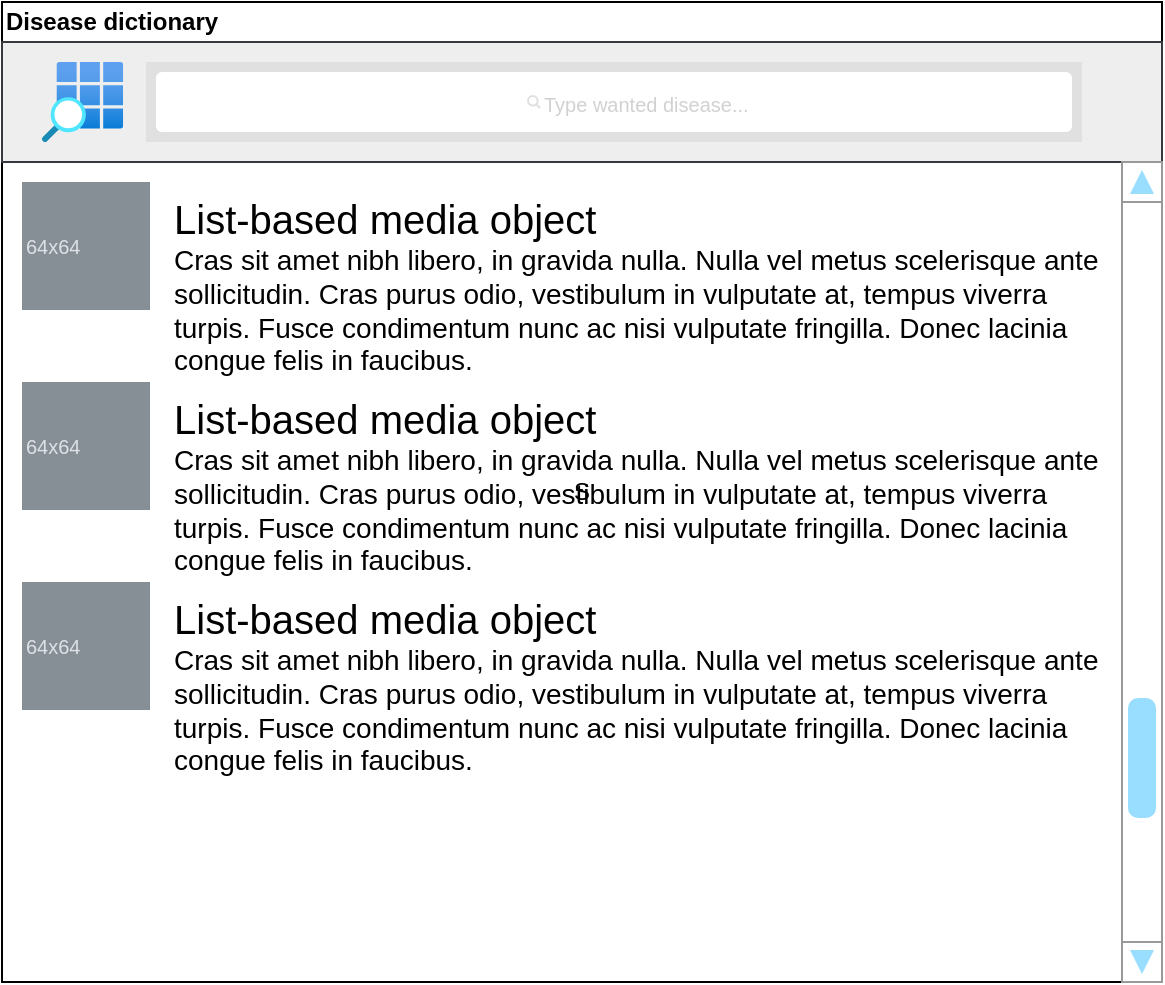 <mxfile version="15.4.0" type="device"><diagram id="yvxCNBN5LHki2LXcgPZC" name="Sida-1"><mxGraphModel dx="1097" dy="689" grid="1" gridSize="10" guides="1" tooltips="1" connect="1" arrows="1" fold="1" page="1" pageScale="1" pageWidth="827" pageHeight="1169" math="0" shadow="0"><root><mxCell id="0"/><mxCell id="1" parent="0"/><mxCell id="dklXdMj8DcUtlldYZEY4-1" value="S" style="rounded=0;whiteSpace=wrap;html=1;" vertex="1" parent="1"><mxGeometry x="160" y="40" width="580" height="490" as="geometry"/></mxCell><mxCell id="dklXdMj8DcUtlldYZEY4-2" value="" style="rounded=0;whiteSpace=wrap;html=1;fillColor=#eeeeee;strokeColor=#36393d;" vertex="1" parent="1"><mxGeometry x="160" y="60" width="580" height="60" as="geometry"/></mxCell><mxCell id="dklXdMj8DcUtlldYZEY4-3" value="Disease dictionary" style="text;html=1;strokeColor=none;fillColor=none;align=left;verticalAlign=middle;whiteSpace=wrap;rounded=0;fontStyle=1" vertex="1" parent="1"><mxGeometry x="160" y="40" width="110" height="20" as="geometry"/></mxCell><mxCell id="dklXdMj8DcUtlldYZEY4-4" value="" style="shape=rect;fillColor=#e0e0e0;strokeColor=none;align=left;" vertex="1" parent="1"><mxGeometry x="232" y="70" width="468" height="40" as="geometry"/></mxCell><mxCell id="dklXdMj8DcUtlldYZEY4-5" value="" style="html=1;strokeWidth=1;shadow=0;dashed=0;shape=mxgraph.ios7ui.marginRect;rx=3;ry=3;rectMargin=5;strokeColor=none;align=left;" vertex="1" parent="dklXdMj8DcUtlldYZEY4-4"><mxGeometry width="468" height="40" as="geometry"/></mxCell><mxCell id="dklXdMj8DcUtlldYZEY4-6" value="Type wanted disease..." style="shape=mxgraph.ios7.icons.looking_glass;strokeColor=#e0e0e0;fillColor=none;fontColor=#D1D1D1;labelPosition=right;verticalLabelPosition=middle;align=left;verticalAlign=middle;fontSize=10;fontStyle=0;spacingTop=2;sketch=0;" vertex="1" parent="dklXdMj8DcUtlldYZEY4-4"><mxGeometry x="0.5" y="0.5" width="6" height="6" relative="1" as="geometry"><mxPoint x="-43" y="-3" as="offset"/></mxGeometry></mxCell><mxCell id="dklXdMj8DcUtlldYZEY4-11" value="64x64" style="strokeColor=none;html=1;whiteSpace=wrap;fillColor=#868E96;fontColor=#DEE2E6;fontSize=10;align=left;" vertex="1" parent="1"><mxGeometry x="170" y="130" width="64" height="64" as="geometry"/></mxCell><mxCell id="dklXdMj8DcUtlldYZEY4-12" value="&lt;font style=&quot;font-size: 20px&quot;&gt;List-based media object&lt;/font&gt;&lt;br&gt;Cras sit amet nibh libero, in gravida nulla. Nulla vel metus scelerisque ante sollicitudin. Cras purus odio, vestibulum in vulputate at, tempus viverra turpis. Fusce condimentum nunc ac nisi vulputate fringilla. Donec lacinia congue felis in faucibus." style="strokeColor=none;fillColor=none;fontColor=#000000;perimeter=none;whiteSpace=wrap;resizeWidth=1;align=left;spacing=2;fontSize=14;verticalAlign=top;html=1;" vertex="1" parent="1"><mxGeometry x="244" y="130" width="476" height="90" as="geometry"/></mxCell><mxCell id="dklXdMj8DcUtlldYZEY4-13" value="64x64" style="strokeColor=none;html=1;whiteSpace=wrap;fillColor=#868E96;fontColor=#DEE2E6;fontSize=10;align=left;" vertex="1" parent="1"><mxGeometry x="170" y="230" width="64" height="64" as="geometry"/></mxCell><mxCell id="dklXdMj8DcUtlldYZEY4-14" value="&lt;font style=&quot;font-size: 20px&quot;&gt;List-based media object&lt;/font&gt;&lt;br&gt;Cras sit amet nibh libero, in gravida nulla. Nulla vel metus scelerisque ante sollicitudin. Cras purus odio, vestibulum in vulputate at, tempus viverra turpis. Fusce condimentum nunc ac nisi vulputate fringilla. Donec lacinia congue felis in faucibus." style="strokeColor=none;fillColor=none;fontColor=#000000;perimeter=none;whiteSpace=wrap;resizeWidth=1;align=left;spacing=2;fontSize=14;verticalAlign=top;html=1;" vertex="1" parent="1"><mxGeometry x="244" y="230" width="476" height="90" as="geometry"/></mxCell><mxCell id="dklXdMj8DcUtlldYZEY4-15" value="64x64" style="strokeColor=none;html=1;whiteSpace=wrap;fillColor=#868E96;fontColor=#DEE2E6;fontSize=10;align=left;" vertex="1" parent="1"><mxGeometry x="170" y="330" width="64" height="64" as="geometry"/></mxCell><mxCell id="dklXdMj8DcUtlldYZEY4-16" value="&lt;font style=&quot;font-size: 20px&quot;&gt;List-based media object&lt;/font&gt;&lt;br&gt;Cras sit amet nibh libero, in gravida nulla. Nulla vel metus scelerisque ante sollicitudin. Cras purus odio, vestibulum in vulputate at, tempus viverra turpis. Fusce condimentum nunc ac nisi vulputate fringilla. Donec lacinia congue felis in faucibus." style="strokeColor=none;fillColor=none;fontColor=#000000;perimeter=none;whiteSpace=wrap;resizeWidth=1;align=left;spacing=2;fontSize=14;verticalAlign=top;html=1;" vertex="1" parent="1"><mxGeometry x="244" y="330" width="476" height="110" as="geometry"/></mxCell><mxCell id="dklXdMj8DcUtlldYZEY4-39" value="" style="aspect=fixed;html=1;points=[];align=center;image;fontSize=12;image=img/lib/azure2/general/Resource_Group_List.svg;fontColor=#D1D1D1;" vertex="1" parent="1"><mxGeometry x="180" y="70" width="40.6" height="40" as="geometry"/></mxCell><mxCell id="dklXdMj8DcUtlldYZEY4-40" value="" style="verticalLabelPosition=bottom;shadow=0;dashed=0;align=center;html=1;verticalAlign=top;strokeWidth=1;shape=mxgraph.mockup.navigation.scrollBar;strokeColor=#999999;barPos=20;fillColor2=#99ddff;strokeColor2=none;direction=north;fontSize=10;fontColor=#D1D1D1;" vertex="1" parent="1"><mxGeometry x="720" y="120" width="20" height="410" as="geometry"/></mxCell></root></mxGraphModel></diagram></mxfile>